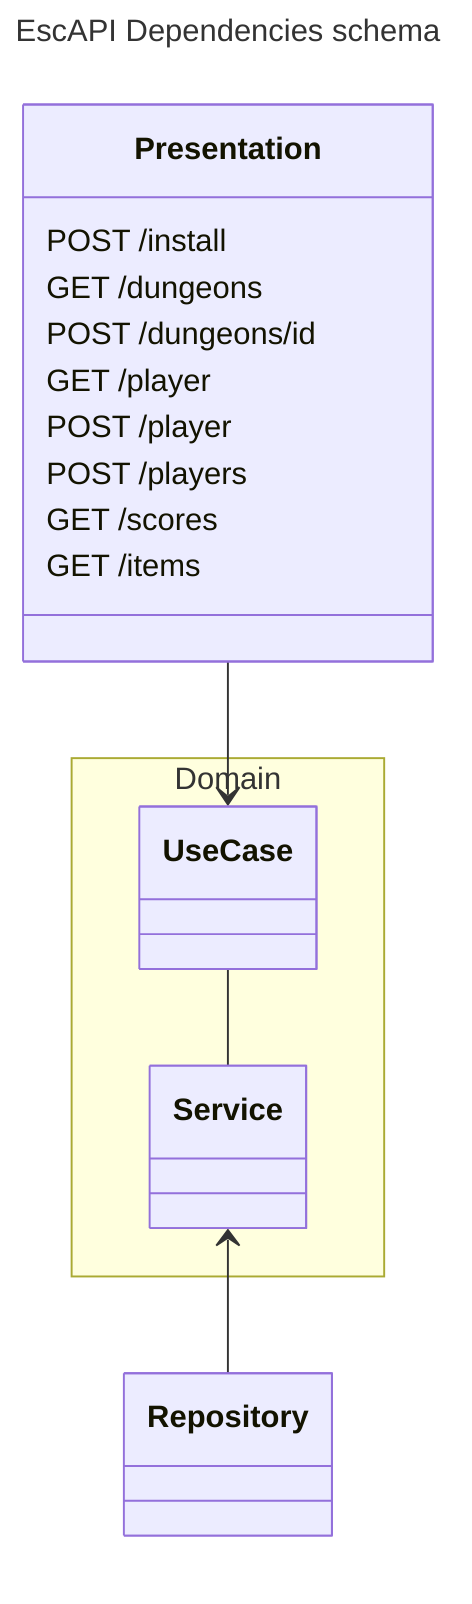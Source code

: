 ---
title: EscAPI Dependencies schema
---
classDiagram
  Presentation --> UseCase
  UseCase -- Service
  Service <-- Repository

  namespace Domain {
    class UseCase
    class Service
  }

  class Presentation {
    POST /install
    GET /dungeons
    POST /dungeons/id
    GET /player
    POST /player
    POST /players
    GET /scores
    GET /items
  }